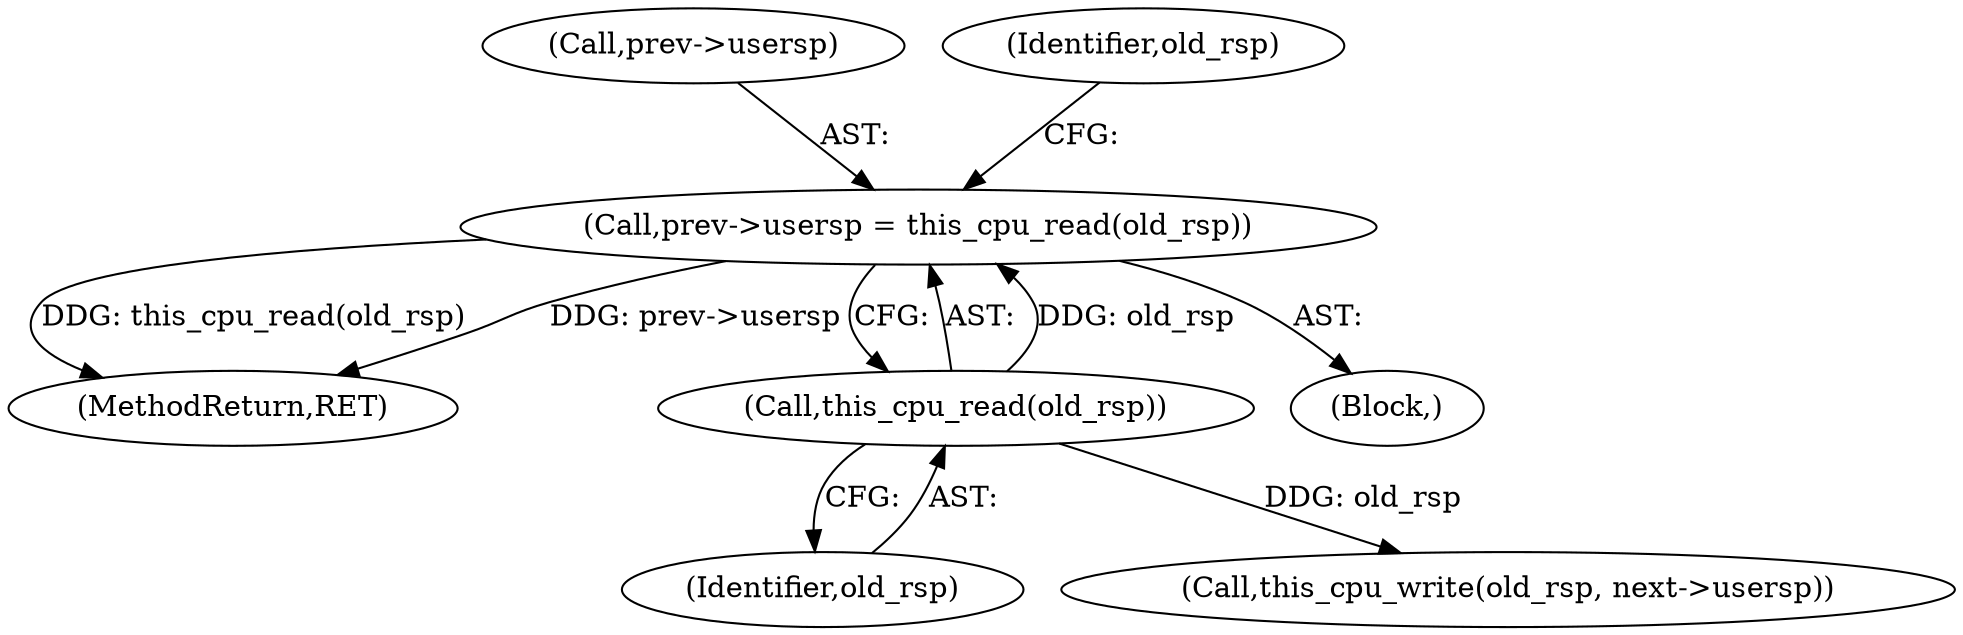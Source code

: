 digraph "0_linux_f647d7c155f069c1a068030255c300663516420e@API" {
"1000278" [label="(Call,prev->usersp = this_cpu_read(old_rsp))"];
"1000282" [label="(Call,this_cpu_read(old_rsp))"];
"1000336" [label="(MethodReturn,RET)"];
"1000278" [label="(Call,prev->usersp = this_cpu_read(old_rsp))"];
"1000283" [label="(Identifier,old_rsp)"];
"1000113" [label="(Block,)"];
"1000279" [label="(Call,prev->usersp)"];
"1000284" [label="(Call,this_cpu_write(old_rsp, next->usersp))"];
"1000285" [label="(Identifier,old_rsp)"];
"1000282" [label="(Call,this_cpu_read(old_rsp))"];
"1000278" -> "1000113"  [label="AST: "];
"1000278" -> "1000282"  [label="CFG: "];
"1000279" -> "1000278"  [label="AST: "];
"1000282" -> "1000278"  [label="AST: "];
"1000285" -> "1000278"  [label="CFG: "];
"1000278" -> "1000336"  [label="DDG: this_cpu_read(old_rsp)"];
"1000278" -> "1000336"  [label="DDG: prev->usersp"];
"1000282" -> "1000278"  [label="DDG: old_rsp"];
"1000282" -> "1000283"  [label="CFG: "];
"1000283" -> "1000282"  [label="AST: "];
"1000282" -> "1000284"  [label="DDG: old_rsp"];
}
